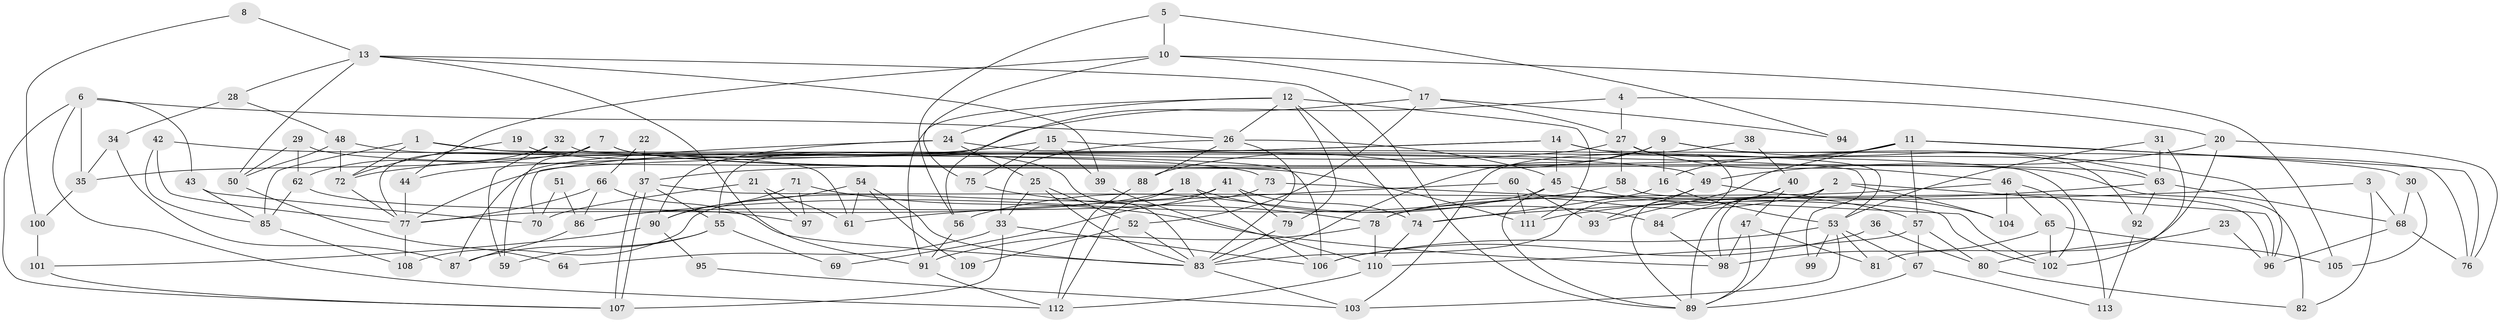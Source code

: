 // coarse degree distribution, {6: 0.07142857142857142, 8: 0.03571428571428571, 4: 0.125, 3: 0.26785714285714285, 10: 0.05357142857142857, 13: 0.017857142857142856, 11: 0.08928571428571429, 14: 0.017857142857142856, 15: 0.017857142857142856, 5: 0.125, 2: 0.125, 7: 0.017857142857142856, 9: 0.03571428571428571}
// Generated by graph-tools (version 1.1) at 2025/18/03/04/25 18:18:51]
// undirected, 113 vertices, 226 edges
graph export_dot {
graph [start="1"]
  node [color=gray90,style=filled];
  1;
  2;
  3;
  4;
  5;
  6;
  7;
  8;
  9;
  10;
  11;
  12;
  13;
  14;
  15;
  16;
  17;
  18;
  19;
  20;
  21;
  22;
  23;
  24;
  25;
  26;
  27;
  28;
  29;
  30;
  31;
  32;
  33;
  34;
  35;
  36;
  37;
  38;
  39;
  40;
  41;
  42;
  43;
  44;
  45;
  46;
  47;
  48;
  49;
  50;
  51;
  52;
  53;
  54;
  55;
  56;
  57;
  58;
  59;
  60;
  61;
  62;
  63;
  64;
  65;
  66;
  67;
  68;
  69;
  70;
  71;
  72;
  73;
  74;
  75;
  76;
  77;
  78;
  79;
  80;
  81;
  82;
  83;
  84;
  85;
  86;
  87;
  88;
  89;
  90;
  91;
  92;
  93;
  94;
  95;
  96;
  97;
  98;
  99;
  100;
  101;
  102;
  103;
  104;
  105;
  106;
  107;
  108;
  109;
  110;
  111;
  112;
  113;
  1 -- 113;
  1 -- 72;
  1 -- 61;
  1 -- 85;
  2 -- 89;
  2 -- 78;
  2 -- 96;
  2 -- 98;
  2 -- 104;
  3 -- 68;
  3 -- 74;
  3 -- 82;
  4 -- 27;
  4 -- 20;
  4 -- 55;
  5 -- 10;
  5 -- 56;
  5 -- 94;
  6 -- 26;
  6 -- 107;
  6 -- 35;
  6 -- 43;
  6 -- 112;
  7 -- 77;
  7 -- 35;
  7 -- 59;
  7 -- 63;
  7 -- 82;
  8 -- 13;
  8 -- 100;
  9 -- 83;
  9 -- 88;
  9 -- 16;
  9 -- 63;
  9 -- 92;
  10 -- 75;
  10 -- 17;
  10 -- 44;
  10 -- 105;
  11 -- 30;
  11 -- 16;
  11 -- 37;
  11 -- 57;
  11 -- 76;
  11 -- 93;
  12 -- 26;
  12 -- 111;
  12 -- 24;
  12 -- 74;
  12 -- 79;
  12 -- 91;
  13 -- 91;
  13 -- 89;
  13 -- 28;
  13 -- 39;
  13 -- 50;
  14 -- 96;
  14 -- 44;
  14 -- 45;
  14 -- 70;
  14 -- 76;
  15 -- 53;
  15 -- 39;
  15 -- 72;
  15 -- 75;
  16 -- 53;
  16 -- 74;
  17 -- 27;
  17 -- 56;
  17 -- 52;
  17 -- 94;
  18 -- 84;
  18 -- 112;
  18 -- 77;
  18 -- 106;
  19 -- 83;
  19 -- 72;
  20 -- 76;
  20 -- 49;
  20 -- 81;
  21 -- 61;
  21 -- 70;
  21 -- 97;
  22 -- 66;
  22 -- 37;
  23 -- 80;
  23 -- 96;
  24 -- 25;
  24 -- 87;
  24 -- 90;
  24 -- 99;
  25 -- 33;
  25 -- 52;
  25 -- 83;
  26 -- 83;
  26 -- 45;
  26 -- 33;
  26 -- 88;
  27 -- 58;
  27 -- 77;
  27 -- 46;
  27 -- 89;
  28 -- 48;
  28 -- 34;
  29 -- 50;
  29 -- 62;
  29 -- 111;
  30 -- 68;
  30 -- 105;
  31 -- 63;
  31 -- 102;
  31 -- 53;
  32 -- 106;
  32 -- 59;
  32 -- 62;
  33 -- 106;
  33 -- 64;
  33 -- 107;
  34 -- 87;
  34 -- 35;
  35 -- 100;
  36 -- 80;
  36 -- 106;
  37 -- 107;
  37 -- 107;
  37 -- 55;
  37 -- 102;
  38 -- 40;
  38 -- 103;
  39 -- 110;
  40 -- 47;
  40 -- 89;
  40 -- 84;
  41 -- 79;
  41 -- 74;
  41 -- 69;
  41 -- 108;
  42 -- 77;
  42 -- 85;
  42 -- 73;
  43 -- 85;
  43 -- 70;
  44 -- 77;
  45 -- 57;
  45 -- 56;
  45 -- 89;
  46 -- 102;
  46 -- 65;
  46 -- 78;
  46 -- 104;
  47 -- 89;
  47 -- 81;
  47 -- 98;
  48 -- 72;
  48 -- 49;
  48 -- 50;
  49 -- 104;
  49 -- 83;
  49 -- 93;
  50 -- 64;
  51 -- 70;
  51 -- 86;
  52 -- 83;
  52 -- 109;
  53 -- 67;
  53 -- 81;
  53 -- 99;
  53 -- 103;
  53 -- 106;
  54 -- 61;
  54 -- 90;
  54 -- 83;
  54 -- 109;
  55 -- 59;
  55 -- 69;
  55 -- 87;
  56 -- 91;
  57 -- 110;
  57 -- 67;
  57 -- 80;
  58 -- 96;
  58 -- 86;
  60 -- 111;
  60 -- 93;
  60 -- 61;
  62 -- 85;
  62 -- 97;
  63 -- 68;
  63 -- 92;
  63 -- 111;
  65 -- 98;
  65 -- 102;
  65 -- 105;
  66 -- 86;
  66 -- 83;
  66 -- 77;
  67 -- 89;
  67 -- 113;
  68 -- 76;
  68 -- 96;
  71 -- 98;
  71 -- 97;
  71 -- 90;
  72 -- 77;
  73 -- 102;
  73 -- 86;
  74 -- 110;
  75 -- 78;
  77 -- 108;
  78 -- 91;
  78 -- 110;
  79 -- 83;
  80 -- 82;
  83 -- 103;
  84 -- 98;
  85 -- 108;
  86 -- 87;
  88 -- 112;
  90 -- 95;
  90 -- 101;
  91 -- 112;
  92 -- 113;
  95 -- 103;
  100 -- 101;
  101 -- 107;
  110 -- 112;
}
